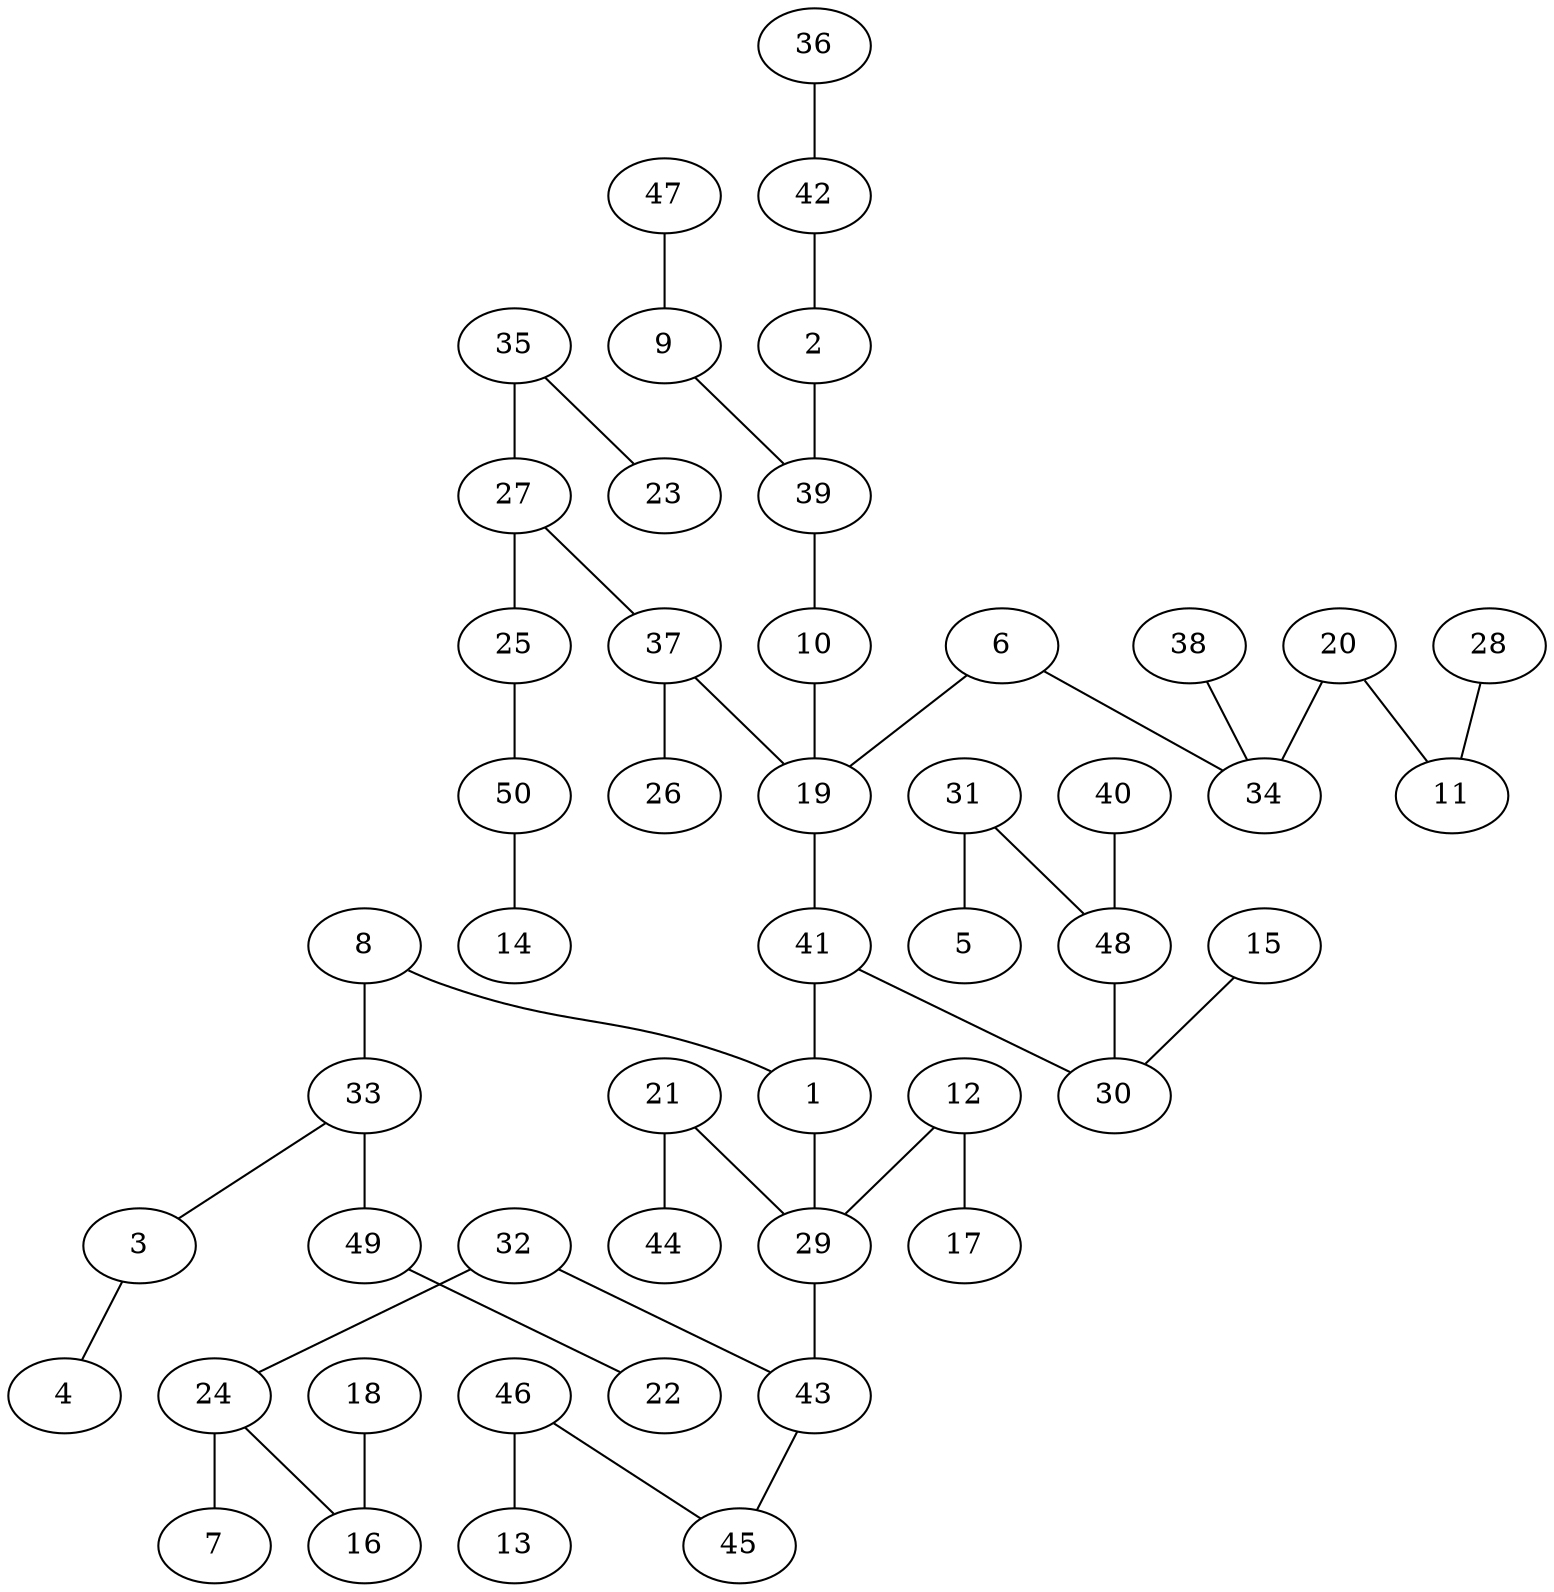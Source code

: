 graph arbol_dijkstra_G_1 {
    1;
    29;
    21;
    8;
    33;
    49;
    12;
    41;
    43;
    3;
    32;
    19;
    44;
    37;
    6;
    30;
    24;
    17;
    7;
    16;
    45;
    27;
    22;
    25;
    50;
    15;
    48;
    31;
    10;
    26;
    35;
    34;
    39;
    38;
    20;
    11;
    28;
    5;
    14;
    40;
    4;
    18;
    23;
    46;
    2;
    42;
    9;
    47;
    36;
    13;
    47 -- 9;
    36 -- 42;
    42 -- 2;
    2 -- 39;
    9 -- 39;
    35 -- 27;
    39 -- 10;
    35 -- 23;
    10 -- 19;
    27 -- 37;
    37 -- 19;
    37 -- 26;
    6 -- 19;
    19 -- 41;
    38 -- 34;
    27 -- 25;
    20 -- 34;
    6 -- 34;
    25 -- 50;
    50 -- 14;
    31 -- 48;
    15 -- 30;
    28 -- 11;
    31 -- 5;
    20 -- 11;
    40 -- 48;
    48 -- 30;
    41 -- 1;
    41 -- 30;
    8 -- 1;
    8 -- 33;
    33 -- 49;
    21 -- 29;
    21 -- 44;
    49 -- 22;
    12 -- 29;
    12 -- 17;
    1 -- 29;
    33 -- 3;
    32 -- 43;
    29 -- 43;
    32 -- 24;
    3 -- 4;
    24 -- 7;
    46 -- 45;
    43 -- 45;
    18 -- 16;
    24 -- 16;
    46 -- 13;
}